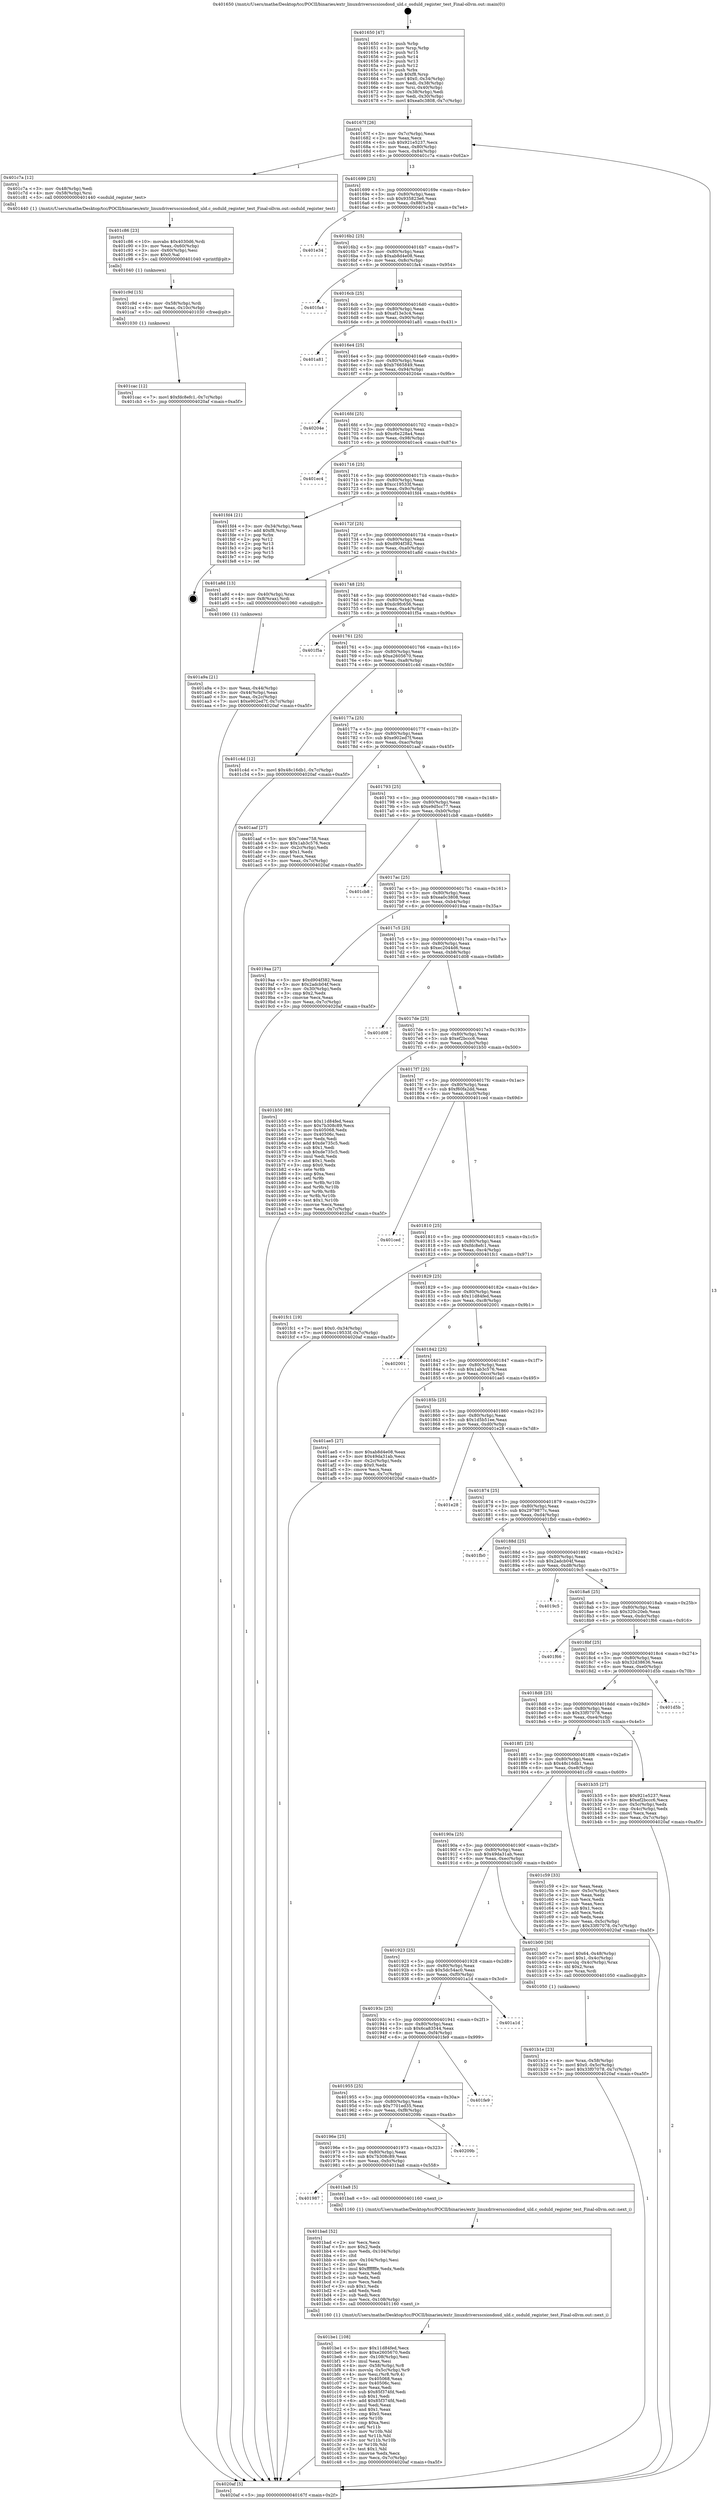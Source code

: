 digraph "0x401650" {
  label = "0x401650 (/mnt/c/Users/mathe/Desktop/tcc/POCII/binaries/extr_linuxdriversscsiosdosd_uld.c_osduld_register_test_Final-ollvm.out::main(0))"
  labelloc = "t"
  node[shape=record]

  Entry [label="",width=0.3,height=0.3,shape=circle,fillcolor=black,style=filled]
  "0x40167f" [label="{
     0x40167f [26]\l
     | [instrs]\l
     &nbsp;&nbsp;0x40167f \<+3\>: mov -0x7c(%rbp),%eax\l
     &nbsp;&nbsp;0x401682 \<+2\>: mov %eax,%ecx\l
     &nbsp;&nbsp;0x401684 \<+6\>: sub $0x921e5237,%ecx\l
     &nbsp;&nbsp;0x40168a \<+3\>: mov %eax,-0x80(%rbp)\l
     &nbsp;&nbsp;0x40168d \<+6\>: mov %ecx,-0x84(%rbp)\l
     &nbsp;&nbsp;0x401693 \<+6\>: je 0000000000401c7a \<main+0x62a\>\l
  }"]
  "0x401c7a" [label="{
     0x401c7a [12]\l
     | [instrs]\l
     &nbsp;&nbsp;0x401c7a \<+3\>: mov -0x48(%rbp),%edi\l
     &nbsp;&nbsp;0x401c7d \<+4\>: mov -0x58(%rbp),%rsi\l
     &nbsp;&nbsp;0x401c81 \<+5\>: call 0000000000401440 \<osduld_register_test\>\l
     | [calls]\l
     &nbsp;&nbsp;0x401440 \{1\} (/mnt/c/Users/mathe/Desktop/tcc/POCII/binaries/extr_linuxdriversscsiosdosd_uld.c_osduld_register_test_Final-ollvm.out::osduld_register_test)\l
  }"]
  "0x401699" [label="{
     0x401699 [25]\l
     | [instrs]\l
     &nbsp;&nbsp;0x401699 \<+5\>: jmp 000000000040169e \<main+0x4e\>\l
     &nbsp;&nbsp;0x40169e \<+3\>: mov -0x80(%rbp),%eax\l
     &nbsp;&nbsp;0x4016a1 \<+5\>: sub $0x935823e6,%eax\l
     &nbsp;&nbsp;0x4016a6 \<+6\>: mov %eax,-0x88(%rbp)\l
     &nbsp;&nbsp;0x4016ac \<+6\>: je 0000000000401e34 \<main+0x7e4\>\l
  }"]
  Exit [label="",width=0.3,height=0.3,shape=circle,fillcolor=black,style=filled,peripheries=2]
  "0x401e34" [label="{
     0x401e34\l
  }", style=dashed]
  "0x4016b2" [label="{
     0x4016b2 [25]\l
     | [instrs]\l
     &nbsp;&nbsp;0x4016b2 \<+5\>: jmp 00000000004016b7 \<main+0x67\>\l
     &nbsp;&nbsp;0x4016b7 \<+3\>: mov -0x80(%rbp),%eax\l
     &nbsp;&nbsp;0x4016ba \<+5\>: sub $0xab8d4e08,%eax\l
     &nbsp;&nbsp;0x4016bf \<+6\>: mov %eax,-0x8c(%rbp)\l
     &nbsp;&nbsp;0x4016c5 \<+6\>: je 0000000000401fa4 \<main+0x954\>\l
  }"]
  "0x401cac" [label="{
     0x401cac [12]\l
     | [instrs]\l
     &nbsp;&nbsp;0x401cac \<+7\>: movl $0xfdc8efc1,-0x7c(%rbp)\l
     &nbsp;&nbsp;0x401cb3 \<+5\>: jmp 00000000004020af \<main+0xa5f\>\l
  }"]
  "0x401fa4" [label="{
     0x401fa4\l
  }", style=dashed]
  "0x4016cb" [label="{
     0x4016cb [25]\l
     | [instrs]\l
     &nbsp;&nbsp;0x4016cb \<+5\>: jmp 00000000004016d0 \<main+0x80\>\l
     &nbsp;&nbsp;0x4016d0 \<+3\>: mov -0x80(%rbp),%eax\l
     &nbsp;&nbsp;0x4016d3 \<+5\>: sub $0xaf13e3c4,%eax\l
     &nbsp;&nbsp;0x4016d8 \<+6\>: mov %eax,-0x90(%rbp)\l
     &nbsp;&nbsp;0x4016de \<+6\>: je 0000000000401a81 \<main+0x431\>\l
  }"]
  "0x401c9d" [label="{
     0x401c9d [15]\l
     | [instrs]\l
     &nbsp;&nbsp;0x401c9d \<+4\>: mov -0x58(%rbp),%rdi\l
     &nbsp;&nbsp;0x401ca1 \<+6\>: mov %eax,-0x10c(%rbp)\l
     &nbsp;&nbsp;0x401ca7 \<+5\>: call 0000000000401030 \<free@plt\>\l
     | [calls]\l
     &nbsp;&nbsp;0x401030 \{1\} (unknown)\l
  }"]
  "0x401a81" [label="{
     0x401a81\l
  }", style=dashed]
  "0x4016e4" [label="{
     0x4016e4 [25]\l
     | [instrs]\l
     &nbsp;&nbsp;0x4016e4 \<+5\>: jmp 00000000004016e9 \<main+0x99\>\l
     &nbsp;&nbsp;0x4016e9 \<+3\>: mov -0x80(%rbp),%eax\l
     &nbsp;&nbsp;0x4016ec \<+5\>: sub $0xb7665849,%eax\l
     &nbsp;&nbsp;0x4016f1 \<+6\>: mov %eax,-0x94(%rbp)\l
     &nbsp;&nbsp;0x4016f7 \<+6\>: je 000000000040204e \<main+0x9fe\>\l
  }"]
  "0x401c86" [label="{
     0x401c86 [23]\l
     | [instrs]\l
     &nbsp;&nbsp;0x401c86 \<+10\>: movabs $0x4030d6,%rdi\l
     &nbsp;&nbsp;0x401c90 \<+3\>: mov %eax,-0x60(%rbp)\l
     &nbsp;&nbsp;0x401c93 \<+3\>: mov -0x60(%rbp),%esi\l
     &nbsp;&nbsp;0x401c96 \<+2\>: mov $0x0,%al\l
     &nbsp;&nbsp;0x401c98 \<+5\>: call 0000000000401040 \<printf@plt\>\l
     | [calls]\l
     &nbsp;&nbsp;0x401040 \{1\} (unknown)\l
  }"]
  "0x40204e" [label="{
     0x40204e\l
  }", style=dashed]
  "0x4016fd" [label="{
     0x4016fd [25]\l
     | [instrs]\l
     &nbsp;&nbsp;0x4016fd \<+5\>: jmp 0000000000401702 \<main+0xb2\>\l
     &nbsp;&nbsp;0x401702 \<+3\>: mov -0x80(%rbp),%eax\l
     &nbsp;&nbsp;0x401705 \<+5\>: sub $0xc6e228a4,%eax\l
     &nbsp;&nbsp;0x40170a \<+6\>: mov %eax,-0x98(%rbp)\l
     &nbsp;&nbsp;0x401710 \<+6\>: je 0000000000401ec4 \<main+0x874\>\l
  }"]
  "0x401be1" [label="{
     0x401be1 [108]\l
     | [instrs]\l
     &nbsp;&nbsp;0x401be1 \<+5\>: mov $0x11d84fed,%ecx\l
     &nbsp;&nbsp;0x401be6 \<+5\>: mov $0xe2605670,%edx\l
     &nbsp;&nbsp;0x401beb \<+6\>: mov -0x108(%rbp),%esi\l
     &nbsp;&nbsp;0x401bf1 \<+3\>: imul %eax,%esi\l
     &nbsp;&nbsp;0x401bf4 \<+4\>: mov -0x58(%rbp),%r8\l
     &nbsp;&nbsp;0x401bf8 \<+4\>: movslq -0x5c(%rbp),%r9\l
     &nbsp;&nbsp;0x401bfc \<+4\>: mov %esi,(%r8,%r9,4)\l
     &nbsp;&nbsp;0x401c00 \<+7\>: mov 0x405068,%eax\l
     &nbsp;&nbsp;0x401c07 \<+7\>: mov 0x40506c,%esi\l
     &nbsp;&nbsp;0x401c0e \<+2\>: mov %eax,%edi\l
     &nbsp;&nbsp;0x401c10 \<+6\>: sub $0x85f374fd,%edi\l
     &nbsp;&nbsp;0x401c16 \<+3\>: sub $0x1,%edi\l
     &nbsp;&nbsp;0x401c19 \<+6\>: add $0x85f374fd,%edi\l
     &nbsp;&nbsp;0x401c1f \<+3\>: imul %edi,%eax\l
     &nbsp;&nbsp;0x401c22 \<+3\>: and $0x1,%eax\l
     &nbsp;&nbsp;0x401c25 \<+3\>: cmp $0x0,%eax\l
     &nbsp;&nbsp;0x401c28 \<+4\>: sete %r10b\l
     &nbsp;&nbsp;0x401c2c \<+3\>: cmp $0xa,%esi\l
     &nbsp;&nbsp;0x401c2f \<+4\>: setl %r11b\l
     &nbsp;&nbsp;0x401c33 \<+3\>: mov %r10b,%bl\l
     &nbsp;&nbsp;0x401c36 \<+3\>: and %r11b,%bl\l
     &nbsp;&nbsp;0x401c39 \<+3\>: xor %r11b,%r10b\l
     &nbsp;&nbsp;0x401c3c \<+3\>: or %r10b,%bl\l
     &nbsp;&nbsp;0x401c3f \<+3\>: test $0x1,%bl\l
     &nbsp;&nbsp;0x401c42 \<+3\>: cmovne %edx,%ecx\l
     &nbsp;&nbsp;0x401c45 \<+3\>: mov %ecx,-0x7c(%rbp)\l
     &nbsp;&nbsp;0x401c48 \<+5\>: jmp 00000000004020af \<main+0xa5f\>\l
  }"]
  "0x401ec4" [label="{
     0x401ec4\l
  }", style=dashed]
  "0x401716" [label="{
     0x401716 [25]\l
     | [instrs]\l
     &nbsp;&nbsp;0x401716 \<+5\>: jmp 000000000040171b \<main+0xcb\>\l
     &nbsp;&nbsp;0x40171b \<+3\>: mov -0x80(%rbp),%eax\l
     &nbsp;&nbsp;0x40171e \<+5\>: sub $0xcc19533f,%eax\l
     &nbsp;&nbsp;0x401723 \<+6\>: mov %eax,-0x9c(%rbp)\l
     &nbsp;&nbsp;0x401729 \<+6\>: je 0000000000401fd4 \<main+0x984\>\l
  }"]
  "0x401bad" [label="{
     0x401bad [52]\l
     | [instrs]\l
     &nbsp;&nbsp;0x401bad \<+2\>: xor %ecx,%ecx\l
     &nbsp;&nbsp;0x401baf \<+5\>: mov $0x2,%edx\l
     &nbsp;&nbsp;0x401bb4 \<+6\>: mov %edx,-0x104(%rbp)\l
     &nbsp;&nbsp;0x401bba \<+1\>: cltd\l
     &nbsp;&nbsp;0x401bbb \<+6\>: mov -0x104(%rbp),%esi\l
     &nbsp;&nbsp;0x401bc1 \<+2\>: idiv %esi\l
     &nbsp;&nbsp;0x401bc3 \<+6\>: imul $0xfffffffe,%edx,%edx\l
     &nbsp;&nbsp;0x401bc9 \<+2\>: mov %ecx,%edi\l
     &nbsp;&nbsp;0x401bcb \<+2\>: sub %edx,%edi\l
     &nbsp;&nbsp;0x401bcd \<+2\>: mov %ecx,%edx\l
     &nbsp;&nbsp;0x401bcf \<+3\>: sub $0x1,%edx\l
     &nbsp;&nbsp;0x401bd2 \<+2\>: add %edx,%edi\l
     &nbsp;&nbsp;0x401bd4 \<+2\>: sub %edi,%ecx\l
     &nbsp;&nbsp;0x401bd6 \<+6\>: mov %ecx,-0x108(%rbp)\l
     &nbsp;&nbsp;0x401bdc \<+5\>: call 0000000000401160 \<next_i\>\l
     | [calls]\l
     &nbsp;&nbsp;0x401160 \{1\} (/mnt/c/Users/mathe/Desktop/tcc/POCII/binaries/extr_linuxdriversscsiosdosd_uld.c_osduld_register_test_Final-ollvm.out::next_i)\l
  }"]
  "0x401fd4" [label="{
     0x401fd4 [21]\l
     | [instrs]\l
     &nbsp;&nbsp;0x401fd4 \<+3\>: mov -0x34(%rbp),%eax\l
     &nbsp;&nbsp;0x401fd7 \<+7\>: add $0xf8,%rsp\l
     &nbsp;&nbsp;0x401fde \<+1\>: pop %rbx\l
     &nbsp;&nbsp;0x401fdf \<+2\>: pop %r12\l
     &nbsp;&nbsp;0x401fe1 \<+2\>: pop %r13\l
     &nbsp;&nbsp;0x401fe3 \<+2\>: pop %r14\l
     &nbsp;&nbsp;0x401fe5 \<+2\>: pop %r15\l
     &nbsp;&nbsp;0x401fe7 \<+1\>: pop %rbp\l
     &nbsp;&nbsp;0x401fe8 \<+1\>: ret\l
  }"]
  "0x40172f" [label="{
     0x40172f [25]\l
     | [instrs]\l
     &nbsp;&nbsp;0x40172f \<+5\>: jmp 0000000000401734 \<main+0xe4\>\l
     &nbsp;&nbsp;0x401734 \<+3\>: mov -0x80(%rbp),%eax\l
     &nbsp;&nbsp;0x401737 \<+5\>: sub $0xd904f382,%eax\l
     &nbsp;&nbsp;0x40173c \<+6\>: mov %eax,-0xa0(%rbp)\l
     &nbsp;&nbsp;0x401742 \<+6\>: je 0000000000401a8d \<main+0x43d\>\l
  }"]
  "0x401987" [label="{
     0x401987\l
  }", style=dashed]
  "0x401a8d" [label="{
     0x401a8d [13]\l
     | [instrs]\l
     &nbsp;&nbsp;0x401a8d \<+4\>: mov -0x40(%rbp),%rax\l
     &nbsp;&nbsp;0x401a91 \<+4\>: mov 0x8(%rax),%rdi\l
     &nbsp;&nbsp;0x401a95 \<+5\>: call 0000000000401060 \<atoi@plt\>\l
     | [calls]\l
     &nbsp;&nbsp;0x401060 \{1\} (unknown)\l
  }"]
  "0x401748" [label="{
     0x401748 [25]\l
     | [instrs]\l
     &nbsp;&nbsp;0x401748 \<+5\>: jmp 000000000040174d \<main+0xfd\>\l
     &nbsp;&nbsp;0x40174d \<+3\>: mov -0x80(%rbp),%eax\l
     &nbsp;&nbsp;0x401750 \<+5\>: sub $0xdc9fc656,%eax\l
     &nbsp;&nbsp;0x401755 \<+6\>: mov %eax,-0xa4(%rbp)\l
     &nbsp;&nbsp;0x40175b \<+6\>: je 0000000000401f5a \<main+0x90a\>\l
  }"]
  "0x401ba8" [label="{
     0x401ba8 [5]\l
     | [instrs]\l
     &nbsp;&nbsp;0x401ba8 \<+5\>: call 0000000000401160 \<next_i\>\l
     | [calls]\l
     &nbsp;&nbsp;0x401160 \{1\} (/mnt/c/Users/mathe/Desktop/tcc/POCII/binaries/extr_linuxdriversscsiosdosd_uld.c_osduld_register_test_Final-ollvm.out::next_i)\l
  }"]
  "0x401f5a" [label="{
     0x401f5a\l
  }", style=dashed]
  "0x401761" [label="{
     0x401761 [25]\l
     | [instrs]\l
     &nbsp;&nbsp;0x401761 \<+5\>: jmp 0000000000401766 \<main+0x116\>\l
     &nbsp;&nbsp;0x401766 \<+3\>: mov -0x80(%rbp),%eax\l
     &nbsp;&nbsp;0x401769 \<+5\>: sub $0xe2605670,%eax\l
     &nbsp;&nbsp;0x40176e \<+6\>: mov %eax,-0xa8(%rbp)\l
     &nbsp;&nbsp;0x401774 \<+6\>: je 0000000000401c4d \<main+0x5fd\>\l
  }"]
  "0x40196e" [label="{
     0x40196e [25]\l
     | [instrs]\l
     &nbsp;&nbsp;0x40196e \<+5\>: jmp 0000000000401973 \<main+0x323\>\l
     &nbsp;&nbsp;0x401973 \<+3\>: mov -0x80(%rbp),%eax\l
     &nbsp;&nbsp;0x401976 \<+5\>: sub $0x7b308c89,%eax\l
     &nbsp;&nbsp;0x40197b \<+6\>: mov %eax,-0xfc(%rbp)\l
     &nbsp;&nbsp;0x401981 \<+6\>: je 0000000000401ba8 \<main+0x558\>\l
  }"]
  "0x401c4d" [label="{
     0x401c4d [12]\l
     | [instrs]\l
     &nbsp;&nbsp;0x401c4d \<+7\>: movl $0x48c16db1,-0x7c(%rbp)\l
     &nbsp;&nbsp;0x401c54 \<+5\>: jmp 00000000004020af \<main+0xa5f\>\l
  }"]
  "0x40177a" [label="{
     0x40177a [25]\l
     | [instrs]\l
     &nbsp;&nbsp;0x40177a \<+5\>: jmp 000000000040177f \<main+0x12f\>\l
     &nbsp;&nbsp;0x40177f \<+3\>: mov -0x80(%rbp),%eax\l
     &nbsp;&nbsp;0x401782 \<+5\>: sub $0xe902ed7f,%eax\l
     &nbsp;&nbsp;0x401787 \<+6\>: mov %eax,-0xac(%rbp)\l
     &nbsp;&nbsp;0x40178d \<+6\>: je 0000000000401aaf \<main+0x45f\>\l
  }"]
  "0x40209b" [label="{
     0x40209b\l
  }", style=dashed]
  "0x401aaf" [label="{
     0x401aaf [27]\l
     | [instrs]\l
     &nbsp;&nbsp;0x401aaf \<+5\>: mov $0x7ceee758,%eax\l
     &nbsp;&nbsp;0x401ab4 \<+5\>: mov $0x1ab3c576,%ecx\l
     &nbsp;&nbsp;0x401ab9 \<+3\>: mov -0x2c(%rbp),%edx\l
     &nbsp;&nbsp;0x401abc \<+3\>: cmp $0x1,%edx\l
     &nbsp;&nbsp;0x401abf \<+3\>: cmovl %ecx,%eax\l
     &nbsp;&nbsp;0x401ac2 \<+3\>: mov %eax,-0x7c(%rbp)\l
     &nbsp;&nbsp;0x401ac5 \<+5\>: jmp 00000000004020af \<main+0xa5f\>\l
  }"]
  "0x401793" [label="{
     0x401793 [25]\l
     | [instrs]\l
     &nbsp;&nbsp;0x401793 \<+5\>: jmp 0000000000401798 \<main+0x148\>\l
     &nbsp;&nbsp;0x401798 \<+3\>: mov -0x80(%rbp),%eax\l
     &nbsp;&nbsp;0x40179b \<+5\>: sub $0xe9d5cc77,%eax\l
     &nbsp;&nbsp;0x4017a0 \<+6\>: mov %eax,-0xb0(%rbp)\l
     &nbsp;&nbsp;0x4017a6 \<+6\>: je 0000000000401cb8 \<main+0x668\>\l
  }"]
  "0x401955" [label="{
     0x401955 [25]\l
     | [instrs]\l
     &nbsp;&nbsp;0x401955 \<+5\>: jmp 000000000040195a \<main+0x30a\>\l
     &nbsp;&nbsp;0x40195a \<+3\>: mov -0x80(%rbp),%eax\l
     &nbsp;&nbsp;0x40195d \<+5\>: sub $0x7701ed35,%eax\l
     &nbsp;&nbsp;0x401962 \<+6\>: mov %eax,-0xf8(%rbp)\l
     &nbsp;&nbsp;0x401968 \<+6\>: je 000000000040209b \<main+0xa4b\>\l
  }"]
  "0x401cb8" [label="{
     0x401cb8\l
  }", style=dashed]
  "0x4017ac" [label="{
     0x4017ac [25]\l
     | [instrs]\l
     &nbsp;&nbsp;0x4017ac \<+5\>: jmp 00000000004017b1 \<main+0x161\>\l
     &nbsp;&nbsp;0x4017b1 \<+3\>: mov -0x80(%rbp),%eax\l
     &nbsp;&nbsp;0x4017b4 \<+5\>: sub $0xea0c3808,%eax\l
     &nbsp;&nbsp;0x4017b9 \<+6\>: mov %eax,-0xb4(%rbp)\l
     &nbsp;&nbsp;0x4017bf \<+6\>: je 00000000004019aa \<main+0x35a\>\l
  }"]
  "0x401fe9" [label="{
     0x401fe9\l
  }", style=dashed]
  "0x4019aa" [label="{
     0x4019aa [27]\l
     | [instrs]\l
     &nbsp;&nbsp;0x4019aa \<+5\>: mov $0xd904f382,%eax\l
     &nbsp;&nbsp;0x4019af \<+5\>: mov $0x2adcb04f,%ecx\l
     &nbsp;&nbsp;0x4019b4 \<+3\>: mov -0x30(%rbp),%edx\l
     &nbsp;&nbsp;0x4019b7 \<+3\>: cmp $0x2,%edx\l
     &nbsp;&nbsp;0x4019ba \<+3\>: cmovne %ecx,%eax\l
     &nbsp;&nbsp;0x4019bd \<+3\>: mov %eax,-0x7c(%rbp)\l
     &nbsp;&nbsp;0x4019c0 \<+5\>: jmp 00000000004020af \<main+0xa5f\>\l
  }"]
  "0x4017c5" [label="{
     0x4017c5 [25]\l
     | [instrs]\l
     &nbsp;&nbsp;0x4017c5 \<+5\>: jmp 00000000004017ca \<main+0x17a\>\l
     &nbsp;&nbsp;0x4017ca \<+3\>: mov -0x80(%rbp),%eax\l
     &nbsp;&nbsp;0x4017cd \<+5\>: sub $0xec2044d6,%eax\l
     &nbsp;&nbsp;0x4017d2 \<+6\>: mov %eax,-0xb8(%rbp)\l
     &nbsp;&nbsp;0x4017d8 \<+6\>: je 0000000000401d08 \<main+0x6b8\>\l
  }"]
  "0x4020af" [label="{
     0x4020af [5]\l
     | [instrs]\l
     &nbsp;&nbsp;0x4020af \<+5\>: jmp 000000000040167f \<main+0x2f\>\l
  }"]
  "0x401650" [label="{
     0x401650 [47]\l
     | [instrs]\l
     &nbsp;&nbsp;0x401650 \<+1\>: push %rbp\l
     &nbsp;&nbsp;0x401651 \<+3\>: mov %rsp,%rbp\l
     &nbsp;&nbsp;0x401654 \<+2\>: push %r15\l
     &nbsp;&nbsp;0x401656 \<+2\>: push %r14\l
     &nbsp;&nbsp;0x401658 \<+2\>: push %r13\l
     &nbsp;&nbsp;0x40165a \<+2\>: push %r12\l
     &nbsp;&nbsp;0x40165c \<+1\>: push %rbx\l
     &nbsp;&nbsp;0x40165d \<+7\>: sub $0xf8,%rsp\l
     &nbsp;&nbsp;0x401664 \<+7\>: movl $0x0,-0x34(%rbp)\l
     &nbsp;&nbsp;0x40166b \<+3\>: mov %edi,-0x38(%rbp)\l
     &nbsp;&nbsp;0x40166e \<+4\>: mov %rsi,-0x40(%rbp)\l
     &nbsp;&nbsp;0x401672 \<+3\>: mov -0x38(%rbp),%edi\l
     &nbsp;&nbsp;0x401675 \<+3\>: mov %edi,-0x30(%rbp)\l
     &nbsp;&nbsp;0x401678 \<+7\>: movl $0xea0c3808,-0x7c(%rbp)\l
  }"]
  "0x401a9a" [label="{
     0x401a9a [21]\l
     | [instrs]\l
     &nbsp;&nbsp;0x401a9a \<+3\>: mov %eax,-0x44(%rbp)\l
     &nbsp;&nbsp;0x401a9d \<+3\>: mov -0x44(%rbp),%eax\l
     &nbsp;&nbsp;0x401aa0 \<+3\>: mov %eax,-0x2c(%rbp)\l
     &nbsp;&nbsp;0x401aa3 \<+7\>: movl $0xe902ed7f,-0x7c(%rbp)\l
     &nbsp;&nbsp;0x401aaa \<+5\>: jmp 00000000004020af \<main+0xa5f\>\l
  }"]
  "0x40193c" [label="{
     0x40193c [25]\l
     | [instrs]\l
     &nbsp;&nbsp;0x40193c \<+5\>: jmp 0000000000401941 \<main+0x2f1\>\l
     &nbsp;&nbsp;0x401941 \<+3\>: mov -0x80(%rbp),%eax\l
     &nbsp;&nbsp;0x401944 \<+5\>: sub $0x6ca83544,%eax\l
     &nbsp;&nbsp;0x401949 \<+6\>: mov %eax,-0xf4(%rbp)\l
     &nbsp;&nbsp;0x40194f \<+6\>: je 0000000000401fe9 \<main+0x999\>\l
  }"]
  "0x401d08" [label="{
     0x401d08\l
  }", style=dashed]
  "0x4017de" [label="{
     0x4017de [25]\l
     | [instrs]\l
     &nbsp;&nbsp;0x4017de \<+5\>: jmp 00000000004017e3 \<main+0x193\>\l
     &nbsp;&nbsp;0x4017e3 \<+3\>: mov -0x80(%rbp),%eax\l
     &nbsp;&nbsp;0x4017e6 \<+5\>: sub $0xef2bccc6,%eax\l
     &nbsp;&nbsp;0x4017eb \<+6\>: mov %eax,-0xbc(%rbp)\l
     &nbsp;&nbsp;0x4017f1 \<+6\>: je 0000000000401b50 \<main+0x500\>\l
  }"]
  "0x401a1d" [label="{
     0x401a1d\l
  }", style=dashed]
  "0x401b50" [label="{
     0x401b50 [88]\l
     | [instrs]\l
     &nbsp;&nbsp;0x401b50 \<+5\>: mov $0x11d84fed,%eax\l
     &nbsp;&nbsp;0x401b55 \<+5\>: mov $0x7b308c89,%ecx\l
     &nbsp;&nbsp;0x401b5a \<+7\>: mov 0x405068,%edx\l
     &nbsp;&nbsp;0x401b61 \<+7\>: mov 0x40506c,%esi\l
     &nbsp;&nbsp;0x401b68 \<+2\>: mov %edx,%edi\l
     &nbsp;&nbsp;0x401b6a \<+6\>: add $0xde735c5,%edi\l
     &nbsp;&nbsp;0x401b70 \<+3\>: sub $0x1,%edi\l
     &nbsp;&nbsp;0x401b73 \<+6\>: sub $0xde735c5,%edi\l
     &nbsp;&nbsp;0x401b79 \<+3\>: imul %edi,%edx\l
     &nbsp;&nbsp;0x401b7c \<+3\>: and $0x1,%edx\l
     &nbsp;&nbsp;0x401b7f \<+3\>: cmp $0x0,%edx\l
     &nbsp;&nbsp;0x401b82 \<+4\>: sete %r8b\l
     &nbsp;&nbsp;0x401b86 \<+3\>: cmp $0xa,%esi\l
     &nbsp;&nbsp;0x401b89 \<+4\>: setl %r9b\l
     &nbsp;&nbsp;0x401b8d \<+3\>: mov %r8b,%r10b\l
     &nbsp;&nbsp;0x401b90 \<+3\>: and %r9b,%r10b\l
     &nbsp;&nbsp;0x401b93 \<+3\>: xor %r9b,%r8b\l
     &nbsp;&nbsp;0x401b96 \<+3\>: or %r8b,%r10b\l
     &nbsp;&nbsp;0x401b99 \<+4\>: test $0x1,%r10b\l
     &nbsp;&nbsp;0x401b9d \<+3\>: cmovne %ecx,%eax\l
     &nbsp;&nbsp;0x401ba0 \<+3\>: mov %eax,-0x7c(%rbp)\l
     &nbsp;&nbsp;0x401ba3 \<+5\>: jmp 00000000004020af \<main+0xa5f\>\l
  }"]
  "0x4017f7" [label="{
     0x4017f7 [25]\l
     | [instrs]\l
     &nbsp;&nbsp;0x4017f7 \<+5\>: jmp 00000000004017fc \<main+0x1ac\>\l
     &nbsp;&nbsp;0x4017fc \<+3\>: mov -0x80(%rbp),%eax\l
     &nbsp;&nbsp;0x4017ff \<+5\>: sub $0xf60fa2dd,%eax\l
     &nbsp;&nbsp;0x401804 \<+6\>: mov %eax,-0xc0(%rbp)\l
     &nbsp;&nbsp;0x40180a \<+6\>: je 0000000000401ced \<main+0x69d\>\l
  }"]
  "0x401b1e" [label="{
     0x401b1e [23]\l
     | [instrs]\l
     &nbsp;&nbsp;0x401b1e \<+4\>: mov %rax,-0x58(%rbp)\l
     &nbsp;&nbsp;0x401b22 \<+7\>: movl $0x0,-0x5c(%rbp)\l
     &nbsp;&nbsp;0x401b29 \<+7\>: movl $0x33f07078,-0x7c(%rbp)\l
     &nbsp;&nbsp;0x401b30 \<+5\>: jmp 00000000004020af \<main+0xa5f\>\l
  }"]
  "0x401ced" [label="{
     0x401ced\l
  }", style=dashed]
  "0x401810" [label="{
     0x401810 [25]\l
     | [instrs]\l
     &nbsp;&nbsp;0x401810 \<+5\>: jmp 0000000000401815 \<main+0x1c5\>\l
     &nbsp;&nbsp;0x401815 \<+3\>: mov -0x80(%rbp),%eax\l
     &nbsp;&nbsp;0x401818 \<+5\>: sub $0xfdc8efc1,%eax\l
     &nbsp;&nbsp;0x40181d \<+6\>: mov %eax,-0xc4(%rbp)\l
     &nbsp;&nbsp;0x401823 \<+6\>: je 0000000000401fc1 \<main+0x971\>\l
  }"]
  "0x401923" [label="{
     0x401923 [25]\l
     | [instrs]\l
     &nbsp;&nbsp;0x401923 \<+5\>: jmp 0000000000401928 \<main+0x2d8\>\l
     &nbsp;&nbsp;0x401928 \<+3\>: mov -0x80(%rbp),%eax\l
     &nbsp;&nbsp;0x40192b \<+5\>: sub $0x5dc54ac0,%eax\l
     &nbsp;&nbsp;0x401930 \<+6\>: mov %eax,-0xf0(%rbp)\l
     &nbsp;&nbsp;0x401936 \<+6\>: je 0000000000401a1d \<main+0x3cd\>\l
  }"]
  "0x401fc1" [label="{
     0x401fc1 [19]\l
     | [instrs]\l
     &nbsp;&nbsp;0x401fc1 \<+7\>: movl $0x0,-0x34(%rbp)\l
     &nbsp;&nbsp;0x401fc8 \<+7\>: movl $0xcc19533f,-0x7c(%rbp)\l
     &nbsp;&nbsp;0x401fcf \<+5\>: jmp 00000000004020af \<main+0xa5f\>\l
  }"]
  "0x401829" [label="{
     0x401829 [25]\l
     | [instrs]\l
     &nbsp;&nbsp;0x401829 \<+5\>: jmp 000000000040182e \<main+0x1de\>\l
     &nbsp;&nbsp;0x40182e \<+3\>: mov -0x80(%rbp),%eax\l
     &nbsp;&nbsp;0x401831 \<+5\>: sub $0x11d84fed,%eax\l
     &nbsp;&nbsp;0x401836 \<+6\>: mov %eax,-0xc8(%rbp)\l
     &nbsp;&nbsp;0x40183c \<+6\>: je 0000000000402001 \<main+0x9b1\>\l
  }"]
  "0x401b00" [label="{
     0x401b00 [30]\l
     | [instrs]\l
     &nbsp;&nbsp;0x401b00 \<+7\>: movl $0x64,-0x48(%rbp)\l
     &nbsp;&nbsp;0x401b07 \<+7\>: movl $0x1,-0x4c(%rbp)\l
     &nbsp;&nbsp;0x401b0e \<+4\>: movslq -0x4c(%rbp),%rax\l
     &nbsp;&nbsp;0x401b12 \<+4\>: shl $0x2,%rax\l
     &nbsp;&nbsp;0x401b16 \<+3\>: mov %rax,%rdi\l
     &nbsp;&nbsp;0x401b19 \<+5\>: call 0000000000401050 \<malloc@plt\>\l
     | [calls]\l
     &nbsp;&nbsp;0x401050 \{1\} (unknown)\l
  }"]
  "0x402001" [label="{
     0x402001\l
  }", style=dashed]
  "0x401842" [label="{
     0x401842 [25]\l
     | [instrs]\l
     &nbsp;&nbsp;0x401842 \<+5\>: jmp 0000000000401847 \<main+0x1f7\>\l
     &nbsp;&nbsp;0x401847 \<+3\>: mov -0x80(%rbp),%eax\l
     &nbsp;&nbsp;0x40184a \<+5\>: sub $0x1ab3c576,%eax\l
     &nbsp;&nbsp;0x40184f \<+6\>: mov %eax,-0xcc(%rbp)\l
     &nbsp;&nbsp;0x401855 \<+6\>: je 0000000000401ae5 \<main+0x495\>\l
  }"]
  "0x40190a" [label="{
     0x40190a [25]\l
     | [instrs]\l
     &nbsp;&nbsp;0x40190a \<+5\>: jmp 000000000040190f \<main+0x2bf\>\l
     &nbsp;&nbsp;0x40190f \<+3\>: mov -0x80(%rbp),%eax\l
     &nbsp;&nbsp;0x401912 \<+5\>: sub $0x49da31ab,%eax\l
     &nbsp;&nbsp;0x401917 \<+6\>: mov %eax,-0xec(%rbp)\l
     &nbsp;&nbsp;0x40191d \<+6\>: je 0000000000401b00 \<main+0x4b0\>\l
  }"]
  "0x401ae5" [label="{
     0x401ae5 [27]\l
     | [instrs]\l
     &nbsp;&nbsp;0x401ae5 \<+5\>: mov $0xab8d4e08,%eax\l
     &nbsp;&nbsp;0x401aea \<+5\>: mov $0x49da31ab,%ecx\l
     &nbsp;&nbsp;0x401aef \<+3\>: mov -0x2c(%rbp),%edx\l
     &nbsp;&nbsp;0x401af2 \<+3\>: cmp $0x0,%edx\l
     &nbsp;&nbsp;0x401af5 \<+3\>: cmove %ecx,%eax\l
     &nbsp;&nbsp;0x401af8 \<+3\>: mov %eax,-0x7c(%rbp)\l
     &nbsp;&nbsp;0x401afb \<+5\>: jmp 00000000004020af \<main+0xa5f\>\l
  }"]
  "0x40185b" [label="{
     0x40185b [25]\l
     | [instrs]\l
     &nbsp;&nbsp;0x40185b \<+5\>: jmp 0000000000401860 \<main+0x210\>\l
     &nbsp;&nbsp;0x401860 \<+3\>: mov -0x80(%rbp),%eax\l
     &nbsp;&nbsp;0x401863 \<+5\>: sub $0x1d5b51ee,%eax\l
     &nbsp;&nbsp;0x401868 \<+6\>: mov %eax,-0xd0(%rbp)\l
     &nbsp;&nbsp;0x40186e \<+6\>: je 0000000000401e28 \<main+0x7d8\>\l
  }"]
  "0x401c59" [label="{
     0x401c59 [33]\l
     | [instrs]\l
     &nbsp;&nbsp;0x401c59 \<+2\>: xor %eax,%eax\l
     &nbsp;&nbsp;0x401c5b \<+3\>: mov -0x5c(%rbp),%ecx\l
     &nbsp;&nbsp;0x401c5e \<+2\>: mov %eax,%edx\l
     &nbsp;&nbsp;0x401c60 \<+2\>: sub %ecx,%edx\l
     &nbsp;&nbsp;0x401c62 \<+2\>: mov %eax,%ecx\l
     &nbsp;&nbsp;0x401c64 \<+3\>: sub $0x1,%ecx\l
     &nbsp;&nbsp;0x401c67 \<+2\>: add %ecx,%edx\l
     &nbsp;&nbsp;0x401c69 \<+2\>: sub %edx,%eax\l
     &nbsp;&nbsp;0x401c6b \<+3\>: mov %eax,-0x5c(%rbp)\l
     &nbsp;&nbsp;0x401c6e \<+7\>: movl $0x33f07078,-0x7c(%rbp)\l
     &nbsp;&nbsp;0x401c75 \<+5\>: jmp 00000000004020af \<main+0xa5f\>\l
  }"]
  "0x401e28" [label="{
     0x401e28\l
  }", style=dashed]
  "0x401874" [label="{
     0x401874 [25]\l
     | [instrs]\l
     &nbsp;&nbsp;0x401874 \<+5\>: jmp 0000000000401879 \<main+0x229\>\l
     &nbsp;&nbsp;0x401879 \<+3\>: mov -0x80(%rbp),%eax\l
     &nbsp;&nbsp;0x40187c \<+5\>: sub $0x2979877c,%eax\l
     &nbsp;&nbsp;0x401881 \<+6\>: mov %eax,-0xd4(%rbp)\l
     &nbsp;&nbsp;0x401887 \<+6\>: je 0000000000401fb0 \<main+0x960\>\l
  }"]
  "0x4018f1" [label="{
     0x4018f1 [25]\l
     | [instrs]\l
     &nbsp;&nbsp;0x4018f1 \<+5\>: jmp 00000000004018f6 \<main+0x2a6\>\l
     &nbsp;&nbsp;0x4018f6 \<+3\>: mov -0x80(%rbp),%eax\l
     &nbsp;&nbsp;0x4018f9 \<+5\>: sub $0x48c16db1,%eax\l
     &nbsp;&nbsp;0x4018fe \<+6\>: mov %eax,-0xe8(%rbp)\l
     &nbsp;&nbsp;0x401904 \<+6\>: je 0000000000401c59 \<main+0x609\>\l
  }"]
  "0x401fb0" [label="{
     0x401fb0\l
  }", style=dashed]
  "0x40188d" [label="{
     0x40188d [25]\l
     | [instrs]\l
     &nbsp;&nbsp;0x40188d \<+5\>: jmp 0000000000401892 \<main+0x242\>\l
     &nbsp;&nbsp;0x401892 \<+3\>: mov -0x80(%rbp),%eax\l
     &nbsp;&nbsp;0x401895 \<+5\>: sub $0x2adcb04f,%eax\l
     &nbsp;&nbsp;0x40189a \<+6\>: mov %eax,-0xd8(%rbp)\l
     &nbsp;&nbsp;0x4018a0 \<+6\>: je 00000000004019c5 \<main+0x375\>\l
  }"]
  "0x401b35" [label="{
     0x401b35 [27]\l
     | [instrs]\l
     &nbsp;&nbsp;0x401b35 \<+5\>: mov $0x921e5237,%eax\l
     &nbsp;&nbsp;0x401b3a \<+5\>: mov $0xef2bccc6,%ecx\l
     &nbsp;&nbsp;0x401b3f \<+3\>: mov -0x5c(%rbp),%edx\l
     &nbsp;&nbsp;0x401b42 \<+3\>: cmp -0x4c(%rbp),%edx\l
     &nbsp;&nbsp;0x401b45 \<+3\>: cmovl %ecx,%eax\l
     &nbsp;&nbsp;0x401b48 \<+3\>: mov %eax,-0x7c(%rbp)\l
     &nbsp;&nbsp;0x401b4b \<+5\>: jmp 00000000004020af \<main+0xa5f\>\l
  }"]
  "0x4019c5" [label="{
     0x4019c5\l
  }", style=dashed]
  "0x4018a6" [label="{
     0x4018a6 [25]\l
     | [instrs]\l
     &nbsp;&nbsp;0x4018a6 \<+5\>: jmp 00000000004018ab \<main+0x25b\>\l
     &nbsp;&nbsp;0x4018ab \<+3\>: mov -0x80(%rbp),%eax\l
     &nbsp;&nbsp;0x4018ae \<+5\>: sub $0x320c20eb,%eax\l
     &nbsp;&nbsp;0x4018b3 \<+6\>: mov %eax,-0xdc(%rbp)\l
     &nbsp;&nbsp;0x4018b9 \<+6\>: je 0000000000401f66 \<main+0x916\>\l
  }"]
  "0x4018d8" [label="{
     0x4018d8 [25]\l
     | [instrs]\l
     &nbsp;&nbsp;0x4018d8 \<+5\>: jmp 00000000004018dd \<main+0x28d\>\l
     &nbsp;&nbsp;0x4018dd \<+3\>: mov -0x80(%rbp),%eax\l
     &nbsp;&nbsp;0x4018e0 \<+5\>: sub $0x33f07078,%eax\l
     &nbsp;&nbsp;0x4018e5 \<+6\>: mov %eax,-0xe4(%rbp)\l
     &nbsp;&nbsp;0x4018eb \<+6\>: je 0000000000401b35 \<main+0x4e5\>\l
  }"]
  "0x401f66" [label="{
     0x401f66\l
  }", style=dashed]
  "0x4018bf" [label="{
     0x4018bf [25]\l
     | [instrs]\l
     &nbsp;&nbsp;0x4018bf \<+5\>: jmp 00000000004018c4 \<main+0x274\>\l
     &nbsp;&nbsp;0x4018c4 \<+3\>: mov -0x80(%rbp),%eax\l
     &nbsp;&nbsp;0x4018c7 \<+5\>: sub $0x32d38636,%eax\l
     &nbsp;&nbsp;0x4018cc \<+6\>: mov %eax,-0xe0(%rbp)\l
     &nbsp;&nbsp;0x4018d2 \<+6\>: je 0000000000401d5b \<main+0x70b\>\l
  }"]
  "0x401d5b" [label="{
     0x401d5b\l
  }", style=dashed]
  Entry -> "0x401650" [label=" 1"]
  "0x40167f" -> "0x401c7a" [label=" 1"]
  "0x40167f" -> "0x401699" [label=" 13"]
  "0x401fd4" -> Exit [label=" 1"]
  "0x401699" -> "0x401e34" [label=" 0"]
  "0x401699" -> "0x4016b2" [label=" 13"]
  "0x401fc1" -> "0x4020af" [label=" 1"]
  "0x4016b2" -> "0x401fa4" [label=" 0"]
  "0x4016b2" -> "0x4016cb" [label=" 13"]
  "0x401cac" -> "0x4020af" [label=" 1"]
  "0x4016cb" -> "0x401a81" [label=" 0"]
  "0x4016cb" -> "0x4016e4" [label=" 13"]
  "0x401c9d" -> "0x401cac" [label=" 1"]
  "0x4016e4" -> "0x40204e" [label=" 0"]
  "0x4016e4" -> "0x4016fd" [label=" 13"]
  "0x401c86" -> "0x401c9d" [label=" 1"]
  "0x4016fd" -> "0x401ec4" [label=" 0"]
  "0x4016fd" -> "0x401716" [label=" 13"]
  "0x401c7a" -> "0x401c86" [label=" 1"]
  "0x401716" -> "0x401fd4" [label=" 1"]
  "0x401716" -> "0x40172f" [label=" 12"]
  "0x401c59" -> "0x4020af" [label=" 1"]
  "0x40172f" -> "0x401a8d" [label=" 1"]
  "0x40172f" -> "0x401748" [label=" 11"]
  "0x401c4d" -> "0x4020af" [label=" 1"]
  "0x401748" -> "0x401f5a" [label=" 0"]
  "0x401748" -> "0x401761" [label=" 11"]
  "0x401be1" -> "0x4020af" [label=" 1"]
  "0x401761" -> "0x401c4d" [label=" 1"]
  "0x401761" -> "0x40177a" [label=" 10"]
  "0x401ba8" -> "0x401bad" [label=" 1"]
  "0x40177a" -> "0x401aaf" [label=" 1"]
  "0x40177a" -> "0x401793" [label=" 9"]
  "0x40196e" -> "0x401987" [label=" 0"]
  "0x401793" -> "0x401cb8" [label=" 0"]
  "0x401793" -> "0x4017ac" [label=" 9"]
  "0x401bad" -> "0x401be1" [label=" 1"]
  "0x4017ac" -> "0x4019aa" [label=" 1"]
  "0x4017ac" -> "0x4017c5" [label=" 8"]
  "0x4019aa" -> "0x4020af" [label=" 1"]
  "0x401650" -> "0x40167f" [label=" 1"]
  "0x4020af" -> "0x40167f" [label=" 13"]
  "0x401a8d" -> "0x401a9a" [label=" 1"]
  "0x401a9a" -> "0x4020af" [label=" 1"]
  "0x401aaf" -> "0x4020af" [label=" 1"]
  "0x401955" -> "0x40196e" [label=" 1"]
  "0x4017c5" -> "0x401d08" [label=" 0"]
  "0x4017c5" -> "0x4017de" [label=" 8"]
  "0x40196e" -> "0x401ba8" [label=" 1"]
  "0x4017de" -> "0x401b50" [label=" 1"]
  "0x4017de" -> "0x4017f7" [label=" 7"]
  "0x40193c" -> "0x401955" [label=" 1"]
  "0x4017f7" -> "0x401ced" [label=" 0"]
  "0x4017f7" -> "0x401810" [label=" 7"]
  "0x401955" -> "0x40209b" [label=" 0"]
  "0x401810" -> "0x401fc1" [label=" 1"]
  "0x401810" -> "0x401829" [label=" 6"]
  "0x401923" -> "0x40193c" [label=" 1"]
  "0x401829" -> "0x402001" [label=" 0"]
  "0x401829" -> "0x401842" [label=" 6"]
  "0x401923" -> "0x401a1d" [label=" 0"]
  "0x401842" -> "0x401ae5" [label=" 1"]
  "0x401842" -> "0x40185b" [label=" 5"]
  "0x401ae5" -> "0x4020af" [label=" 1"]
  "0x401b50" -> "0x4020af" [label=" 1"]
  "0x40185b" -> "0x401e28" [label=" 0"]
  "0x40185b" -> "0x401874" [label=" 5"]
  "0x401b35" -> "0x4020af" [label=" 2"]
  "0x401874" -> "0x401fb0" [label=" 0"]
  "0x401874" -> "0x40188d" [label=" 5"]
  "0x401b00" -> "0x401b1e" [label=" 1"]
  "0x40188d" -> "0x4019c5" [label=" 0"]
  "0x40188d" -> "0x4018a6" [label=" 5"]
  "0x40190a" -> "0x401923" [label=" 1"]
  "0x4018a6" -> "0x401f66" [label=" 0"]
  "0x4018a6" -> "0x4018bf" [label=" 5"]
  "0x40193c" -> "0x401fe9" [label=" 0"]
  "0x4018bf" -> "0x401d5b" [label=" 0"]
  "0x4018bf" -> "0x4018d8" [label=" 5"]
  "0x40190a" -> "0x401b00" [label=" 1"]
  "0x4018d8" -> "0x401b35" [label=" 2"]
  "0x4018d8" -> "0x4018f1" [label=" 3"]
  "0x401b1e" -> "0x4020af" [label=" 1"]
  "0x4018f1" -> "0x401c59" [label=" 1"]
  "0x4018f1" -> "0x40190a" [label=" 2"]
}
